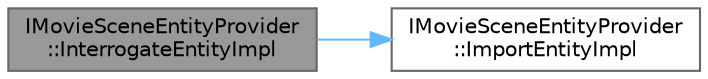 digraph "IMovieSceneEntityProvider::InterrogateEntityImpl"
{
 // INTERACTIVE_SVG=YES
 // LATEX_PDF_SIZE
  bgcolor="transparent";
  edge [fontname=Helvetica,fontsize=10,labelfontname=Helvetica,labelfontsize=10];
  node [fontname=Helvetica,fontsize=10,shape=box,height=0.2,width=0.4];
  rankdir="LR";
  Node1 [id="Node000001",label="IMovieSceneEntityProvider\l::InterrogateEntityImpl",height=0.2,width=0.4,color="gray40", fillcolor="grey60", style="filled", fontcolor="black",tooltip=" "];
  Node1 -> Node2 [id="edge1_Node000001_Node000002",color="steelblue1",style="solid",tooltip=" "];
  Node2 [id="Node000002",label="IMovieSceneEntityProvider\l::ImportEntityImpl",height=0.2,width=0.4,color="grey40", fillcolor="white", style="filled",URL="$d5/d55/classIMovieSceneEntityProvider.html#a91280944639a9c4cab69af5ff5bae0d6",tooltip=" "];
}

